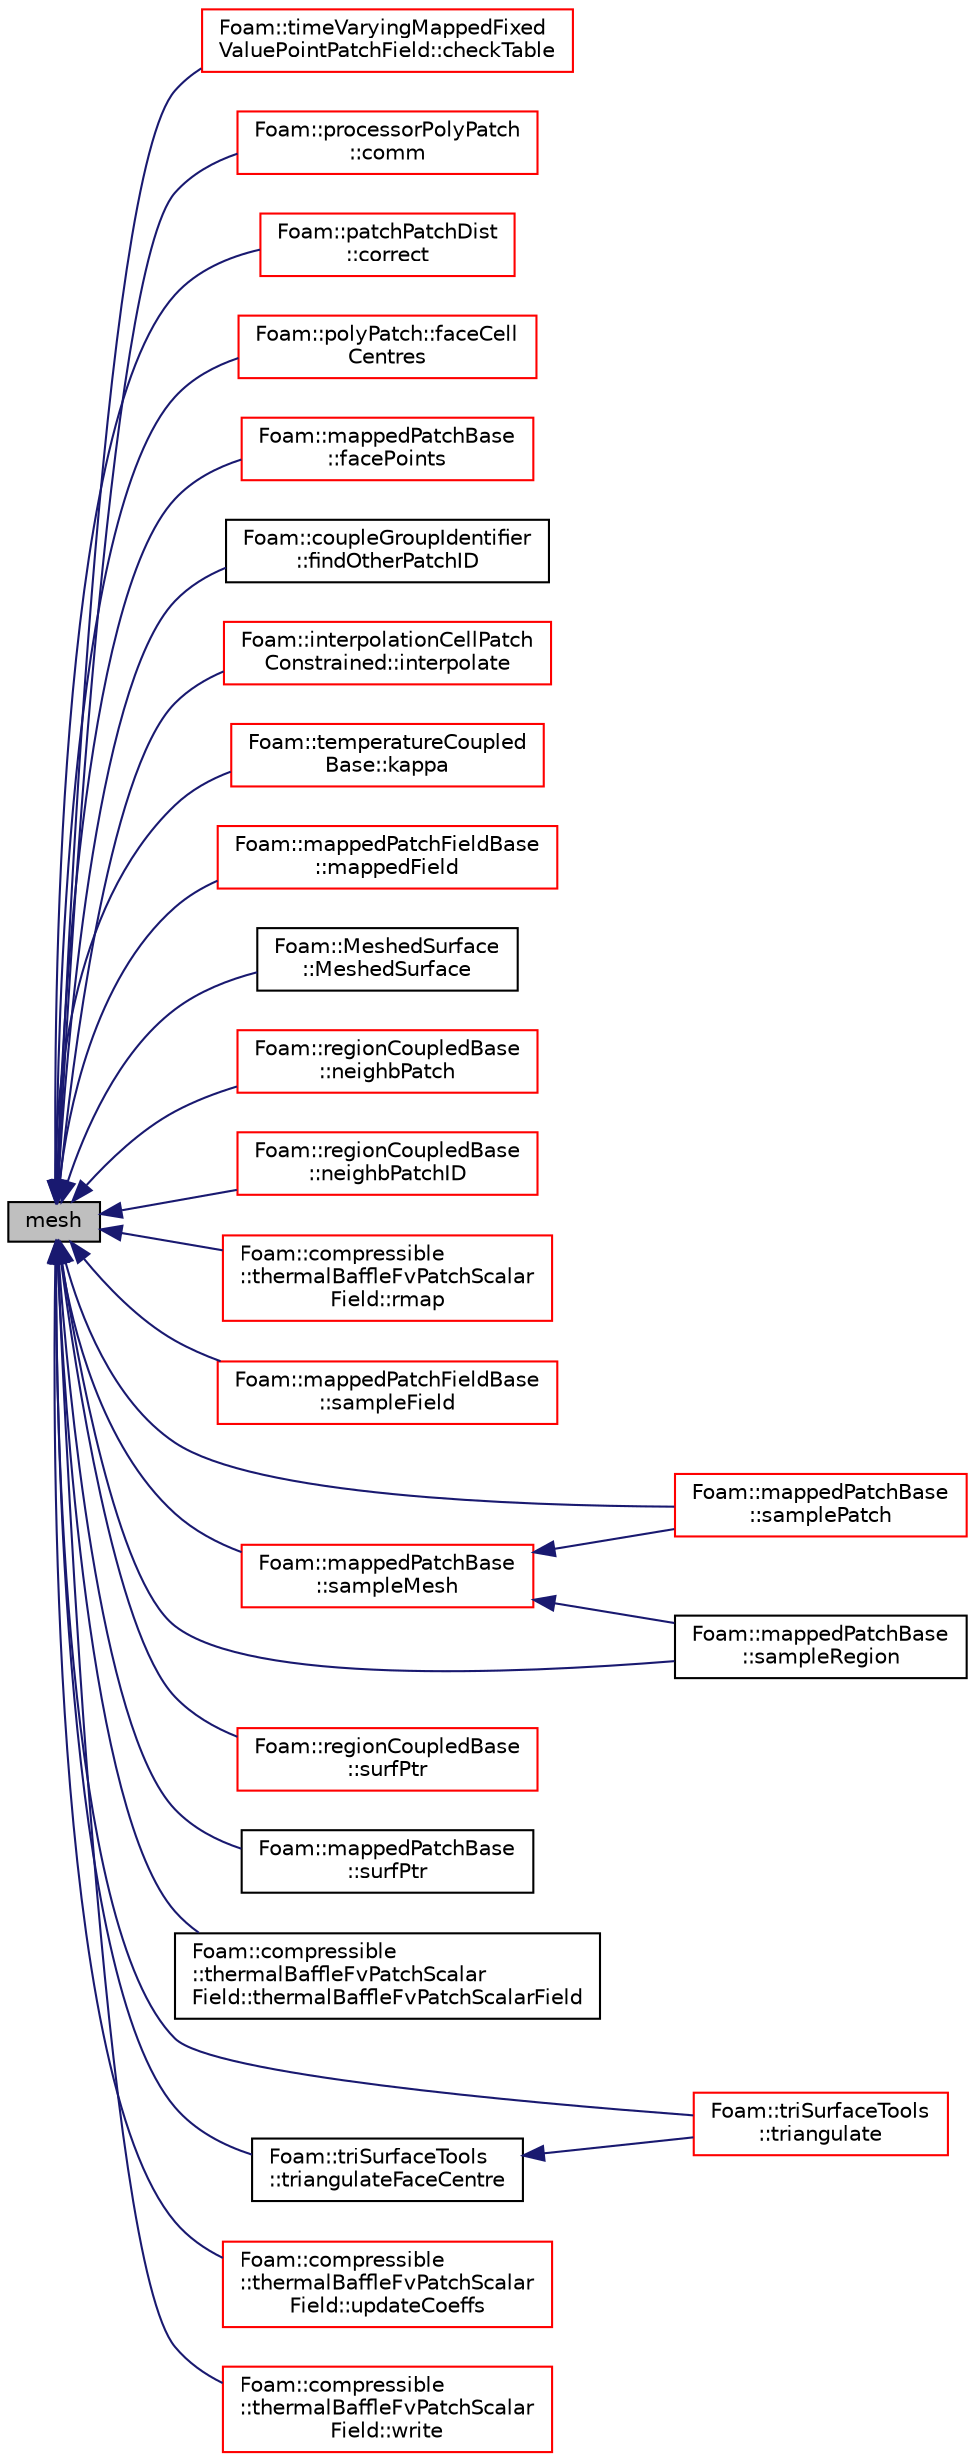 digraph "mesh"
{
  bgcolor="transparent";
  edge [fontname="Helvetica",fontsize="10",labelfontname="Helvetica",labelfontsize="10"];
  node [fontname="Helvetica",fontsize="10",shape=record];
  rankdir="LR";
  Node1 [label="mesh",height=0.2,width=0.4,color="black", fillcolor="grey75", style="filled", fontcolor="black"];
  Node1 -> Node2 [dir="back",color="midnightblue",fontsize="10",style="solid",fontname="Helvetica"];
  Node2 [label="Foam::timeVaryingMappedFixed\lValuePointPatchField::checkTable",height=0.2,width=0.4,color="red",URL="$a02711.html#a89f63f29ad3b1f1081f9bc42599fef27",tooltip="Find boundary data inbetween current time and interpolate. "];
  Node1 -> Node3 [dir="back",color="midnightblue",fontsize="10",style="solid",fontname="Helvetica"];
  Node3 [label="Foam::processorPolyPatch\l::comm",height=0.2,width=0.4,color="red",URL="$a02047.html#a78f745e51971efb00534e45bf2ecd9b2",tooltip="Return communicator used for communication. "];
  Node1 -> Node4 [dir="back",color="midnightblue",fontsize="10",style="solid",fontname="Helvetica"];
  Node4 [label="Foam::patchPatchDist\l::correct",height=0.2,width=0.4,color="red",URL="$a01853.html#a3ae44b28050c3aa494c1d8e18cf618c1",tooltip="Correct for mesh geom/topo changes. "];
  Node1 -> Node5 [dir="back",color="midnightblue",fontsize="10",style="solid",fontname="Helvetica"];
  Node5 [label="Foam::polyPatch::faceCell\lCentres",height=0.2,width=0.4,color="red",URL="$a01979.html#a271e2def507a60f213c3d5787540bcf8",tooltip="Return face cell centres. "];
  Node1 -> Node6 [dir="back",color="midnightblue",fontsize="10",style="solid",fontname="Helvetica"];
  Node6 [label="Foam::mappedPatchBase\l::facePoints",height=0.2,width=0.4,color="red",URL="$a01457.html#a0fb543c54481dfa3023f24285cd25e87",tooltip="Get the points from face-centre-decomposition face centres. "];
  Node1 -> Node7 [dir="back",color="midnightblue",fontsize="10",style="solid",fontname="Helvetica"];
  Node7 [label="Foam::coupleGroupIdentifier\l::findOtherPatchID",height=0.2,width=0.4,color="black",URL="$a00427.html#af194e1104adfe112e5fcc48f885780b7",tooltip="Find other patch in same region. Returns index of patch or -1. "];
  Node1 -> Node8 [dir="back",color="midnightblue",fontsize="10",style="solid",fontname="Helvetica"];
  Node8 [label="Foam::interpolationCellPatch\lConstrained::interpolate",height=0.2,width=0.4,color="red",URL="$a01178.html#a935b22325e2b0df5c309753adc79fb13",tooltip="Interpolate field to the given point in the given cell. "];
  Node1 -> Node9 [dir="back",color="midnightblue",fontsize="10",style="solid",fontname="Helvetica"];
  Node9 [label="Foam::temperatureCoupled\lBase::kappa",height=0.2,width=0.4,color="red",URL="$a02654.html#a27f7eb60b12da7ce5742958e36252898",tooltip="Given patch temperature calculate corresponding K field. "];
  Node1 -> Node10 [dir="back",color="midnightblue",fontsize="10",style="solid",fontname="Helvetica"];
  Node10 [label="Foam::mappedPatchFieldBase\l::mappedField",height=0.2,width=0.4,color="red",URL="$a01458.html#af85b5ce63e4be45def690103f387de9a",tooltip="Map sampleField onto *this patch. "];
  Node1 -> Node11 [dir="back",color="midnightblue",fontsize="10",style="solid",fontname="Helvetica"];
  Node11 [label="Foam::MeshedSurface\l::MeshedSurface",height=0.2,width=0.4,color="black",URL="$a01504.html#a3ee4d9ba6f03479eb3698c0e391b40e9",tooltip="Construct from a boundary mesh with local points/faces. "];
  Node1 -> Node12 [dir="back",color="midnightblue",fontsize="10",style="solid",fontname="Helvetica"];
  Node12 [label="Foam::regionCoupledBase\l::neighbPatch",height=0.2,width=0.4,color="red",URL="$a02178.html#a37f6057b841f8244b3e91c13420d9517",tooltip="Return a reference to the neighbour patch. "];
  Node1 -> Node13 [dir="back",color="midnightblue",fontsize="10",style="solid",fontname="Helvetica"];
  Node13 [label="Foam::regionCoupledBase\l::neighbPatchID",height=0.2,width=0.4,color="red",URL="$a02178.html#a5c827b6fffa3dadbe60d9d74ec9140d8",tooltip="Neighbour patch ID. "];
  Node1 -> Node14 [dir="back",color="midnightblue",fontsize="10",style="solid",fontname="Helvetica"];
  Node14 [label="Foam::compressible\l::thermalBaffleFvPatchScalar\lField::rmap",height=0.2,width=0.4,color="red",URL="$a02672.html#a713277715ccc0a5ef466b0516d44731f",tooltip="Reverse map the given fvPatchField onto this fvPatchField. "];
  Node1 -> Node15 [dir="back",color="midnightblue",fontsize="10",style="solid",fontname="Helvetica"];
  Node15 [label="Foam::mappedPatchFieldBase\l::sampleField",height=0.2,width=0.4,color="red",URL="$a01458.html#a52a383d6ceb6890dd47c569bc1028703",tooltip="Field to sample. Either on my or nbr mesh. "];
  Node1 -> Node16 [dir="back",color="midnightblue",fontsize="10",style="solid",fontname="Helvetica"];
  Node16 [label="Foam::mappedPatchBase\l::sampleMesh",height=0.2,width=0.4,color="red",URL="$a01457.html#a80e7d2240854cf86b347a95cb1bab341",tooltip="Get the region mesh. "];
  Node16 -> Node17 [dir="back",color="midnightblue",fontsize="10",style="solid",fontname="Helvetica"];
  Node17 [label="Foam::mappedPatchBase\l::samplePatch",height=0.2,width=0.4,color="red",URL="$a01457.html#ac34d965ad7c84a1f099c107052e56908",tooltip="Patch (only if NEARESTPATCHFACE) "];
  Node16 -> Node18 [dir="back",color="midnightblue",fontsize="10",style="solid",fontname="Helvetica"];
  Node18 [label="Foam::mappedPatchBase\l::sampleRegion",height=0.2,width=0.4,color="black",URL="$a01457.html#a3bd5b41078f0056679e05dd33d8987c6",tooltip="Region to sample. "];
  Node1 -> Node17 [dir="back",color="midnightblue",fontsize="10",style="solid",fontname="Helvetica"];
  Node1 -> Node18 [dir="back",color="midnightblue",fontsize="10",style="solid",fontname="Helvetica"];
  Node1 -> Node19 [dir="back",color="midnightblue",fontsize="10",style="solid",fontname="Helvetica"];
  Node19 [label="Foam::regionCoupledBase\l::surfPtr",height=0.2,width=0.4,color="red",URL="$a02178.html#add4f5204e386a3b34748b7fbdf7bd8b2",tooltip="Return a reference to the projection surface. "];
  Node1 -> Node20 [dir="back",color="midnightblue",fontsize="10",style="solid",fontname="Helvetica"];
  Node20 [label="Foam::mappedPatchBase\l::surfPtr",height=0.2,width=0.4,color="black",URL="$a01457.html#add4f5204e386a3b34748b7fbdf7bd8b2",tooltip="Return a pointer to the AMI projection surface. "];
  Node1 -> Node21 [dir="back",color="midnightblue",fontsize="10",style="solid",fontname="Helvetica"];
  Node21 [label="Foam::compressible\l::thermalBaffleFvPatchScalar\lField::thermalBaffleFvPatchScalarField",height=0.2,width=0.4,color="black",URL="$a02672.html#ad32be9d3204fc76b9a0936bcb1df989d",tooltip="Construct from patch, internal field and dictionary. "];
  Node1 -> Node22 [dir="back",color="midnightblue",fontsize="10",style="solid",fontname="Helvetica"];
  Node22 [label="Foam::triSurfaceTools\l::triangulate",height=0.2,width=0.4,color="red",URL="$a02786.html#abc610083203403b6a9406e6d0206150e",tooltip="Simple triangulation of (selected patches of) boundaryMesh. Needs. "];
  Node1 -> Node23 [dir="back",color="midnightblue",fontsize="10",style="solid",fontname="Helvetica"];
  Node23 [label="Foam::triSurfaceTools\l::triangulateFaceCentre",height=0.2,width=0.4,color="black",URL="$a02786.html#abf2be73c84828e0d5db6921bf8b57353",tooltip="Face-centre triangulation of (selected patches of) boundaryMesh. "];
  Node23 -> Node22 [dir="back",color="midnightblue",fontsize="10",style="solid",fontname="Helvetica"];
  Node1 -> Node24 [dir="back",color="midnightblue",fontsize="10",style="solid",fontname="Helvetica"];
  Node24 [label="Foam::compressible\l::thermalBaffleFvPatchScalar\lField::updateCoeffs",height=0.2,width=0.4,color="red",URL="$a02672.html#a7e24eafac629d3733181cd942d4c902f",tooltip="Update the coefficients associated with the patch field. "];
  Node1 -> Node25 [dir="back",color="midnightblue",fontsize="10",style="solid",fontname="Helvetica"];
  Node25 [label="Foam::compressible\l::thermalBaffleFvPatchScalar\lField::write",height=0.2,width=0.4,color="red",URL="$a02672.html#a0941061ad5a26be83b4107d05750ace6",tooltip="Write. "];
}
